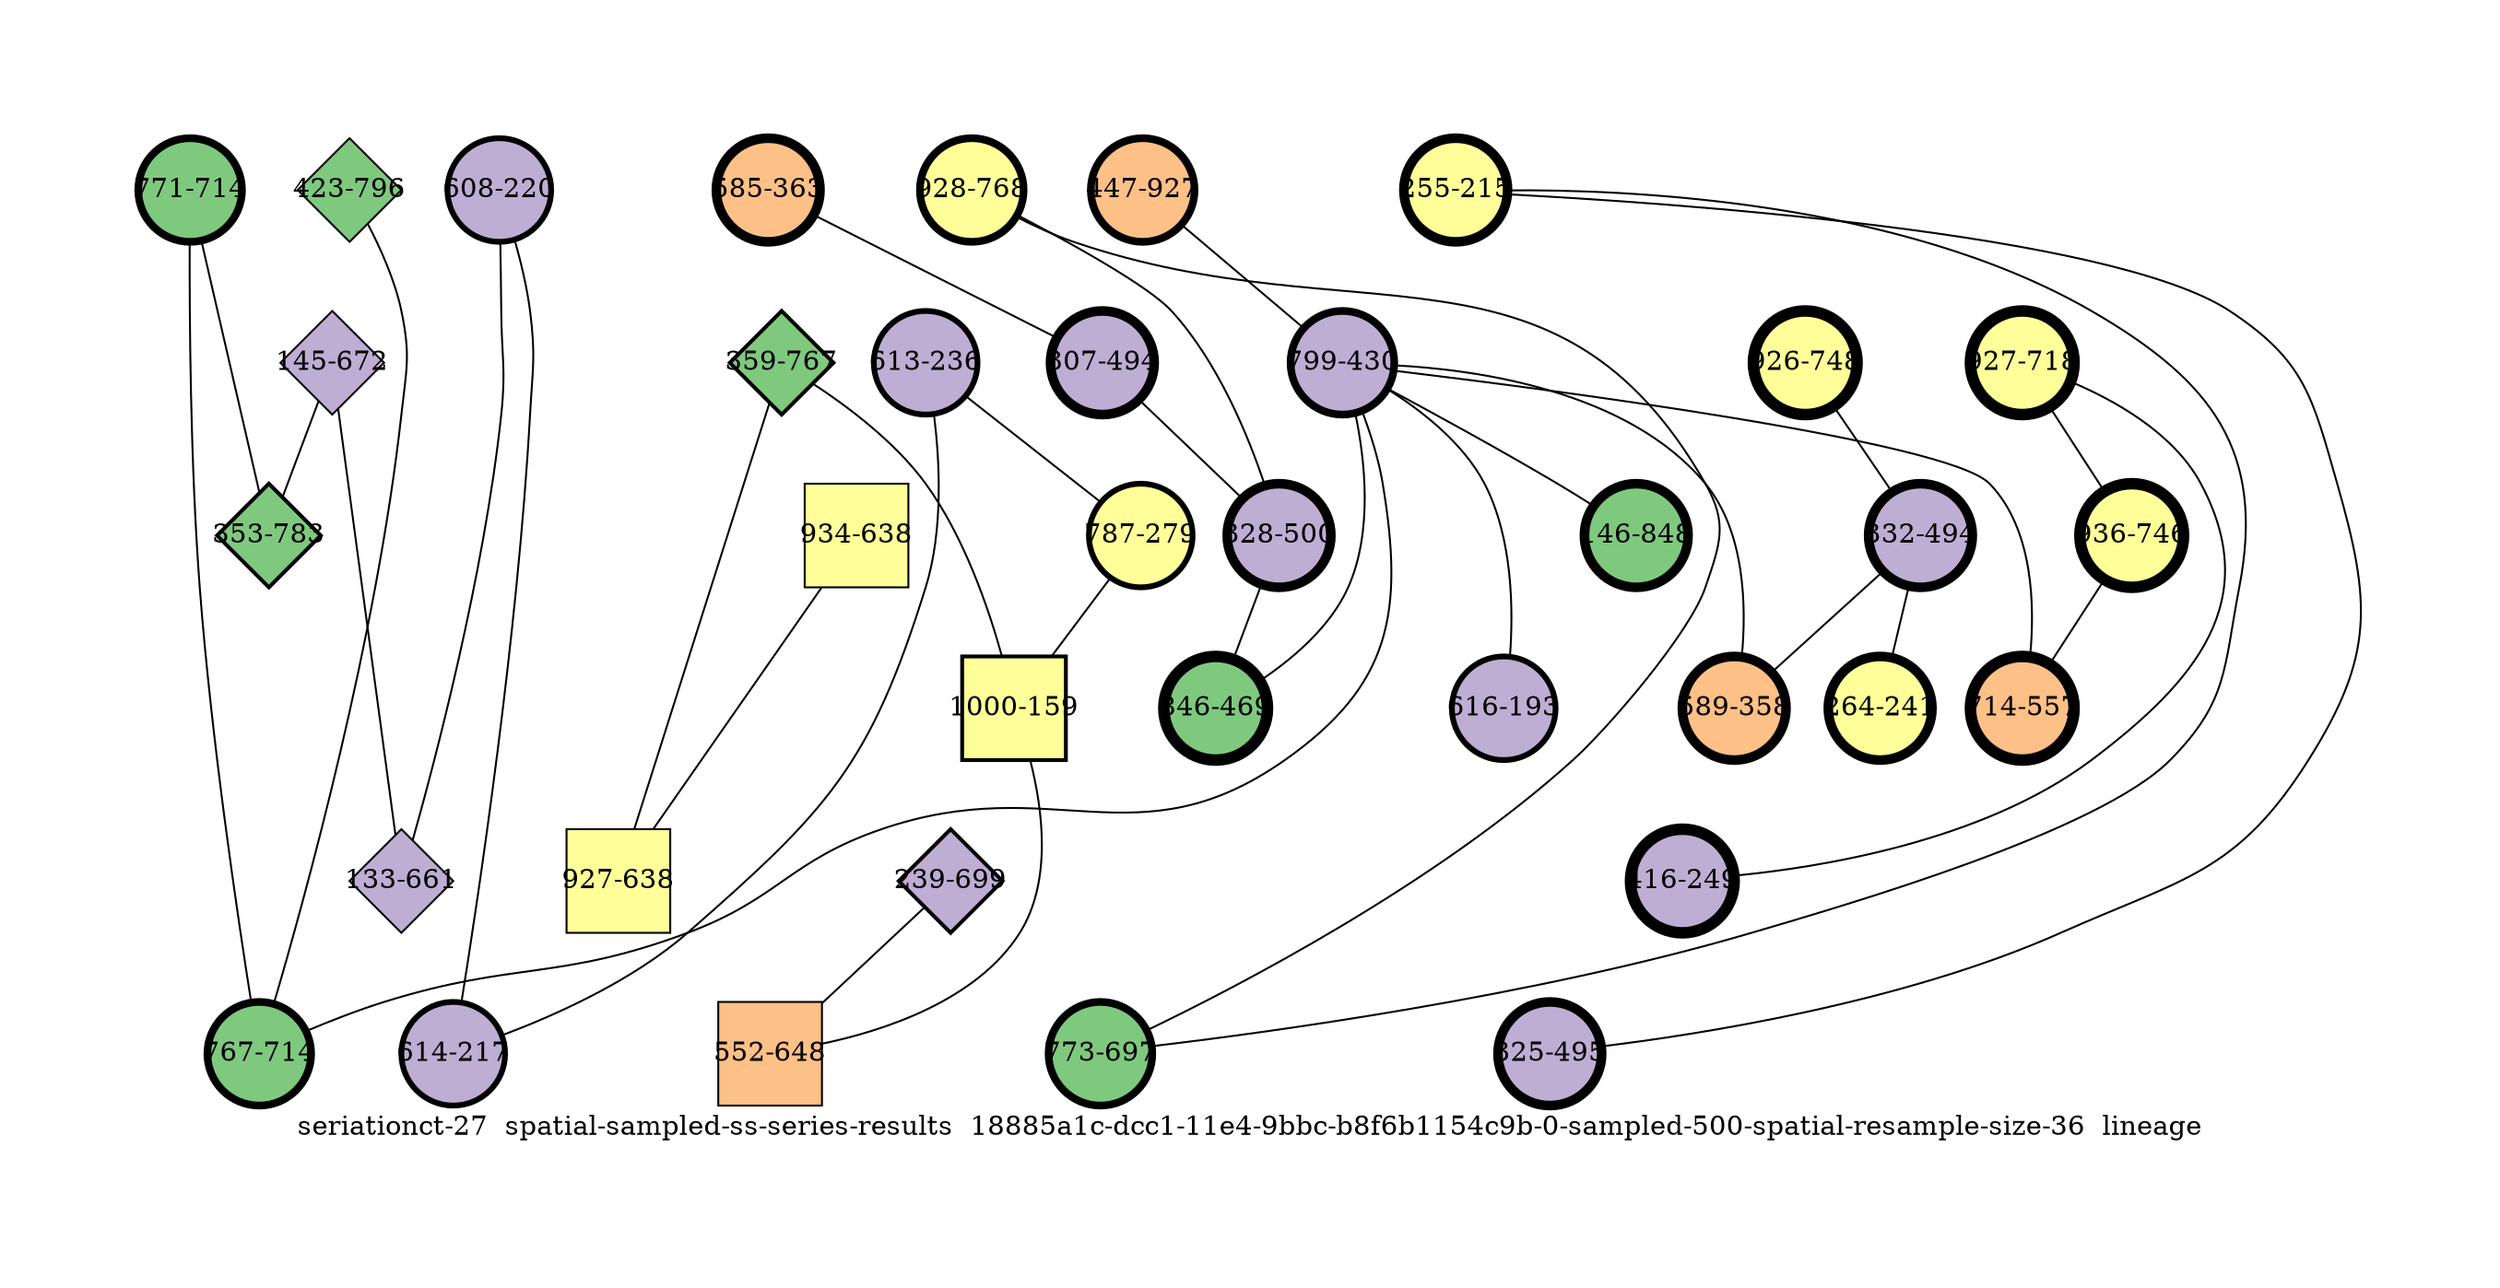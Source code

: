 strict graph "seriationct-27  spatial-sampled-ss-series-results  18885a1c-dcc1-11e4-9bbc-b8f6b1154c9b-0-sampled-500-spatial-resample-size-36  lineage" {
labelloc=b;
ratio=auto;
pad="1.0";
label="seriationct-27  spatial-sampled-ss-series-results  18885a1c-dcc1-11e4-9bbc-b8f6b1154c9b-0-sampled-500-spatial-resample-size-36  lineage";
node [width="0.75", style=filled, fixedsize=true, height="0.75", shape=circle, label=""];
0 [xCoordinate="927.0", appears_in_slice=4, yCoordinate="447.0", colorscheme=accent6, lineage_id=0, short_label="447-927", label="447-927", shape=circle, cluster_id=2, fillcolor=3, size="500.0", id=0, penwidth="4.0"];
1 [xCoordinate="215.0", appears_in_slice=5, yCoordinate="255.0", colorscheme=accent6, lineage_id=0, short_label="255-215", label="255-215", shape=circle, cluster_id=3, fillcolor=4, size="500.0", id=1, penwidth="5.0"];
2 [xCoordinate="236.0", appears_in_slice=3, yCoordinate="613.0", colorscheme=accent6, lineage_id=0, short_label="613-236", label="613-236", shape=circle, cluster_id=1, fillcolor=2, size="500.0", id=2, penwidth="3.0"];
3 [xCoordinate="363.0", appears_in_slice=5, yCoordinate="585.0", colorscheme=accent6, lineage_id=0, short_label="585-363", label="585-363", shape=circle, cluster_id=2, fillcolor=3, size="500.0", id=3, penwidth="5.0"];
4 [xCoordinate="767.0", appears_in_slice=2, yCoordinate="359.0", colorscheme=accent6, lineage_id=2, short_label="359-767", label="359-767", shape=diamond, cluster_id=0, fillcolor=1, size="500.0", id=4, penwidth="2.0"];
5 [xCoordinate="494.0", appears_in_slice=5, yCoordinate="307.0", colorscheme=accent6, lineage_id=0, short_label="307-494", label="307-494", shape=circle, cluster_id=1, fillcolor=2, size="500.0", id=5, penwidth="5.0"];
6 [xCoordinate="699.0", appears_in_slice=2, yCoordinate="239.0", colorscheme=accent6, lineage_id=2, short_label="239-699", label="239-699", shape=diamond, cluster_id=1, fillcolor=2, size="500.0", id=6, penwidth="2.0"];
7 [xCoordinate="714.0", appears_in_slice=4, yCoordinate="771.0", colorscheme=accent6, lineage_id=0, short_label="771-714", label="771-714", shape=circle, cluster_id=0, fillcolor=1, size="500.0", id=7, penwidth="4.0"];
8 [xCoordinate="430.0", appears_in_slice=4, yCoordinate="799.0", colorscheme=accent6, lineage_id=0, short_label="799-430", label="799-430", shape=circle, cluster_id=1, fillcolor=2, size="500.0", id=8, penwidth="4.0"];
9 [xCoordinate="848.0", appears_in_slice=5, yCoordinate="146.0", colorscheme=accent6, lineage_id=0, short_label="146-848", label="146-848", shape=circle, cluster_id=0, fillcolor=1, size="500.0", id=12, penwidth="5.0"];
10 [xCoordinate="220.0", appears_in_slice=3, yCoordinate="608.0", colorscheme=accent6, lineage_id=0, short_label="608-220", label="608-220", shape=circle, cluster_id=1, fillcolor=2, size="500.0", id=10, penwidth="3.0"];
11 [xCoordinate="638.0", appears_in_slice=1, yCoordinate="934.0", colorscheme=accent6, lineage_id=1, short_label="934-638", label="934-638", shape=square, cluster_id=3, fillcolor=4, size="500.0", id=11, penwidth="1.0"];
12 [xCoordinate="796.0", appears_in_slice=1, yCoordinate="423.0", colorscheme=accent6, lineage_id=2, short_label="423-796", label="423-796", shape=diamond, cluster_id=0, fillcolor=1, size="500.0", id=9, penwidth="1.0"];
13 [xCoordinate="279.0", appears_in_slice=3, yCoordinate="787.0", colorscheme=accent6, lineage_id=0, short_label="787-279", label="787-279", shape=circle, cluster_id=3, fillcolor=4, size="500.0", id=13, penwidth="3.0"];
14 [xCoordinate="748.0", appears_in_slice=6, yCoordinate="926.0", colorscheme=accent6, lineage_id=0, short_label="926-748", label="926-748", shape=circle, cluster_id=3, fillcolor=4, size="500.0", id=14, penwidth="6.0"];
15 [xCoordinate="159.0", appears_in_slice=2, yCoordinate="1000.0", colorscheme=accent6, lineage_id=1, short_label="1000-159", label="1000-159", shape=square, cluster_id=3, fillcolor=4, size="500.0", id=15, penwidth="2.0"];
16 [xCoordinate="714.0", appears_in_slice=4, yCoordinate="767.0", colorscheme=accent6, lineage_id=0, short_label="767-714", label="767-714", shape=circle, cluster_id=0, fillcolor=1, size="500.0", id=16, penwidth="4.0"];
17 [xCoordinate="494.0", appears_in_slice=5, yCoordinate="332.0", colorscheme=accent6, lineage_id=0, short_label="332-494", label="332-494", shape=circle, cluster_id=1, fillcolor=2, size="500.0", id=17, penwidth="5.0"];
18 [xCoordinate="648.0", appears_in_slice=1, yCoordinate="552.0", colorscheme=accent6, lineage_id=1, short_label="552-648", label="552-648", shape=square, cluster_id=2, fillcolor=3, size="500.0", id=18, penwidth="1.0"];
19 [xCoordinate="241.0", appears_in_slice=5, yCoordinate="264.0", colorscheme=accent6, lineage_id=0, short_label="264-241", label="264-241", shape=circle, cluster_id=3, fillcolor=4, size="500.0", id=19, penwidth="5.0"];
20 [xCoordinate="217.0", appears_in_slice=3, yCoordinate="614.0", colorscheme=accent6, lineage_id=0, short_label="614-217", label="614-217", shape=circle, cluster_id=1, fillcolor=2, size="500.0", id=20, penwidth="3.0"];
21 [xCoordinate="672.0", appears_in_slice=1, yCoordinate="145.0", colorscheme=accent6, lineage_id=2, short_label="145-672", label="145-672", shape=diamond, cluster_id=1, fillcolor=2, size="500.0", id=21, penwidth="1.0"];
22 [xCoordinate="768.0", appears_in_slice=4, yCoordinate="928.0", colorscheme=accent6, lineage_id=0, short_label="928-768", label="928-768", shape=circle, cluster_id=3, fillcolor=4, size="500.0", id=22, penwidth="4.0"];
23 [xCoordinate="697.0", appears_in_slice=4, yCoordinate="773.0", colorscheme=accent6, lineage_id=0, short_label="773-697", label="773-697", shape=circle, cluster_id=0, fillcolor=1, size="500.0", id=23, penwidth="4.0"];
24 [xCoordinate="500.0", appears_in_slice=5, yCoordinate="328.0", colorscheme=accent6, lineage_id=0, short_label="328-500", label="328-500", shape=circle, cluster_id=1, fillcolor=2, size="500.0", id=24, penwidth="5.0"];
25 [xCoordinate="193.0", appears_in_slice=3, yCoordinate="616.0", colorscheme=accent6, lineage_id=0, short_label="616-193", label="616-193", shape=circle, cluster_id=1, fillcolor=2, size="500.0", id=25, penwidth="3.0"];
26 [xCoordinate="783.0", appears_in_slice=2, yCoordinate="353.0", colorscheme=accent6, lineage_id=2, short_label="353-783", label="353-783", shape=diamond, cluster_id=0, fillcolor=1, size="500.0", id=26, penwidth="2.0"];
27 [xCoordinate="469.0", appears_in_slice=6, yCoordinate="846.0", colorscheme=accent6, lineage_id=0, short_label="846-469", label="846-469", shape=circle, cluster_id=0, fillcolor=1, size="500.0", id=27, penwidth="6.0"];
28 [xCoordinate="718.0", appears_in_slice=6, yCoordinate="927.0", colorscheme=accent6, lineage_id=0, short_label="927-718", label="927-718", shape=circle, cluster_id=3, fillcolor=4, size="500.0", id=28, penwidth="6.0"];
29 [xCoordinate="249.0", appears_in_slice=6, yCoordinate="416.0", colorscheme=accent6, lineage_id=0, short_label="416-249", label="416-249", shape=circle, cluster_id=1, fillcolor=2, size="500.0", id=29, penwidth="6.0"];
30 [xCoordinate="358.0", appears_in_slice=5, yCoordinate="589.0", colorscheme=accent6, lineage_id=0, short_label="589-358", label="589-358", shape=circle, cluster_id=2, fillcolor=3, size="500.0", id=30, penwidth="5.0"];
31 [xCoordinate="638.0", appears_in_slice=1, yCoordinate="927.0", colorscheme=accent6, lineage_id=1, short_label="927-638", label="927-638", shape=square, cluster_id=3, fillcolor=4, size="500.0", id=31, penwidth="1.0"];
32 [xCoordinate="746.0", appears_in_slice=6, yCoordinate="936.0", colorscheme=accent6, lineage_id=0, short_label="936-746", label="936-746", shape=circle, cluster_id=3, fillcolor=4, size="500.0", id=32, penwidth="6.0"];
33 [xCoordinate="661.0", appears_in_slice=1, yCoordinate="133.0", colorscheme=accent6, lineage_id=2, short_label="133-661", label="133-661", shape=diamond, cluster_id=1, fillcolor=2, size="500.0", id=33, penwidth="1.0"];
34 [xCoordinate="495.0", appears_in_slice=5, yCoordinate="325.0", colorscheme=accent6, lineage_id=0, short_label="325-495", label="325-495", shape=circle, cluster_id=1, fillcolor=2, size="500.0", id=34, penwidth="5.0"];
35 [xCoordinate="557.0", appears_in_slice=6, yCoordinate="714.0", colorscheme=accent6, lineage_id=0, short_label="714-557", label="714-557", shape=circle, cluster_id=2, fillcolor=3, size="500.0", id=35, penwidth="6.0"];
0 -- 8  [inverseweight="2.40752167658", weight="0.415364899817"];
1 -- 34  [inverseweight="14.187608846", weight="0.0704840407468"];
1 -- 23  [inverseweight="8.95430635556", weight="0.111678108867"];
2 -- 20  [inverseweight="2.27531432794", weight="0.439499715586"];
2 -- 13  [inverseweight="14.9940035976", weight="0.0666933280021"];
3 -- 5  [inverseweight="19.090088708", weight="0.0523832034148"];
4 -- 31  [inverseweight="1.35538688765", weight="0.737796719971"];
4 -- 15  [inverseweight="14.4097604426", weight="0.0693974062916"];
5 -- 24  [inverseweight="20.9426954146", weight="0.0477493455453"];
6 -- 18  [inverseweight="5.08302299601", weight="0.196733322038"];
7 -- 16  [inverseweight="12.6755031641", weight="0.0788923316933"];
7 -- 26  [inverseweight="2.32144189607", weight="0.430766758235"];
8 -- 35  [inverseweight="2.00073640652", weight="0.499815966132"];
8 -- 9  [inverseweight="1.88049673338", weight="0.531774388251"];
8 -- 16  [inverseweight="2.55976423405", weight="0.390660978343"];
8 -- 25  [inverseweight="1.78205845131", weight="0.561148821615"];
8 -- 27  [inverseweight="2.15349265327", weight="0.464361927811"];
8 -- 30  [inverseweight="1.89312469119", weight="0.528227223835"];
10 -- 33  [inverseweight="3.76953439626", weight="0.265284752672"];
10 -- 20  [inverseweight="3.96201986448", weight="0.252396513447"];
11 -- 31  [inverseweight="17.1096477707", weight="0.0584465567848"];
12 -- 16  [inverseweight="1.22285579546", weight="0.817757910387"];
13 -- 15  [inverseweight="4.32321539916", weight="0.231309316717"];
14 -- 17  [inverseweight="2.28546504369", weight="0.437547711684"];
15 -- 18  [inverseweight="3.81446071953", weight="0.262160256332"];
17 -- 19  [inverseweight="14.2566487128", weight="0.070142711667"];
17 -- 30  [inverseweight="15.9071190744", weight="0.062864934582"];
21 -- 33  [inverseweight="8.79496930913", weight="0.113701363228"];
21 -- 26  [inverseweight="4.58233741961", weight="0.218229237271"];
22 -- 24  [inverseweight="5.69581010832", weight="0.175567650779"];
22 -- 23  [inverseweight="16.2736138726", weight="0.0614491659829"];
24 -- 27  [inverseweight="2.94066774855", weight="0.340058818442"];
28 -- 32  [inverseweight="11.6184853085", weight="0.0860697391654"];
28 -- 29  [inverseweight="1.96911445836", weight="0.507842495268"];
32 -- 35  [inverseweight="14.3739893644", weight="0.0695701085237"];
}
